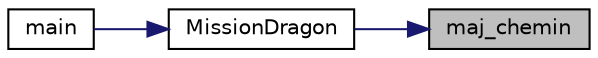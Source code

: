 digraph "maj_chemin"
{
 // LATEX_PDF_SIZE
  edge [fontname="Helvetica",fontsize="10",labelfontname="Helvetica",labelfontsize="10"];
  node [fontname="Helvetica",fontsize="10",shape=record];
  rankdir="RL";
  Node1 [label="maj_chemin",height=0.2,width=0.4,color="black", fillcolor="grey75", style="filled", fontcolor="black",tooltip="Met à jour la pile contenant les coordonnées du chemin du dragon."];
  Node1 -> Node2 [dir="back",color="midnightblue",fontsize="10",style="solid",fontname="Helvetica"];
  Node2 [label="MissionDragon",height=0.2,width=0.4,color="black", fillcolor="white", style="filled",URL="$laby_game_8h.html#aaf229a2ed61a835a28258b1a8e588be5",tooltip="Parcours du labyrinthe par le dragon."];
  Node2 -> Node3 [dir="back",color="midnightblue",fontsize="10",style="solid",fontname="Helvetica"];
  Node3 [label="main",height=0.2,width=0.4,color="black", fillcolor="white", style="filled",URL="$main_8cpp.html#ae66f6b31b5ad750f1fe042a706a4e3d4",tooltip=" "];
}
